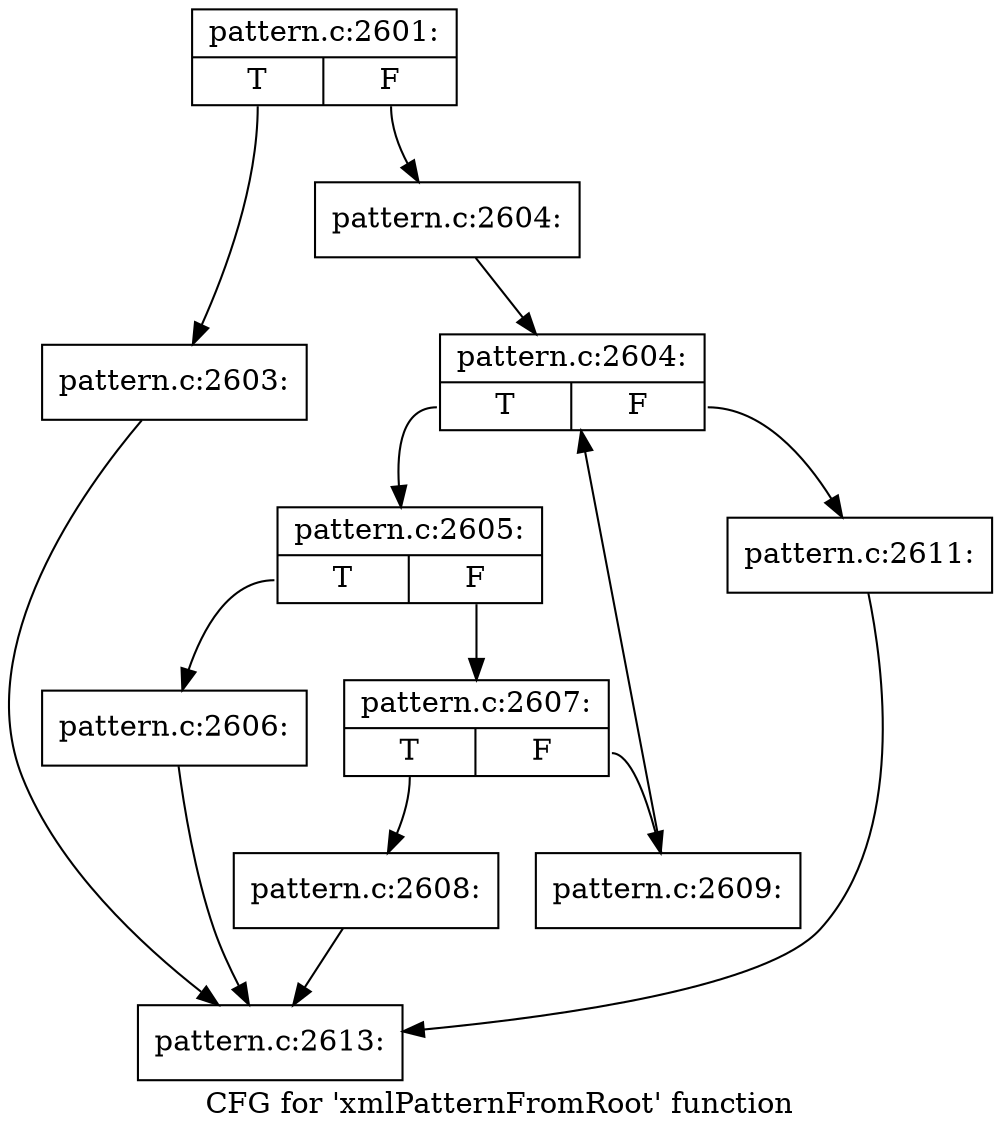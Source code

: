 digraph "CFG for 'xmlPatternFromRoot' function" {
	label="CFG for 'xmlPatternFromRoot' function";

	Node0x4658160 [shape=record,label="{pattern.c:2601:|{<s0>T|<s1>F}}"];
	Node0x4658160:s0 -> Node0x4658230;
	Node0x4658160:s1 -> Node0x4658280;
	Node0x4658230 [shape=record,label="{pattern.c:2603:}"];
	Node0x4658230 -> Node0x4657f40;
	Node0x4658280 [shape=record,label="{pattern.c:2604:}"];
	Node0x4658280 -> Node0x46556d0;
	Node0x46556d0 [shape=record,label="{pattern.c:2604:|{<s0>T|<s1>F}}"];
	Node0x46556d0:s0 -> Node0x4658ec0;
	Node0x46556d0:s1 -> Node0x4658d20;
	Node0x4658ec0 [shape=record,label="{pattern.c:2605:|{<s0>T|<s1>F}}"];
	Node0x4658ec0:s0 -> Node0x4659080;
	Node0x4658ec0:s1 -> Node0x46590d0;
	Node0x4659080 [shape=record,label="{pattern.c:2606:}"];
	Node0x4659080 -> Node0x4657f40;
	Node0x46590d0 [shape=record,label="{pattern.c:2607:|{<s0>T|<s1>F}}"];
	Node0x46590d0:s0 -> Node0x46595e0;
	Node0x46590d0:s1 -> Node0x4659630;
	Node0x46595e0 [shape=record,label="{pattern.c:2608:}"];
	Node0x46595e0 -> Node0x4657f40;
	Node0x4659630 [shape=record,label="{pattern.c:2609:}"];
	Node0x4659630 -> Node0x46556d0;
	Node0x4658d20 [shape=record,label="{pattern.c:2611:}"];
	Node0x4658d20 -> Node0x4657f40;
	Node0x4657f40 [shape=record,label="{pattern.c:2613:}"];
}
